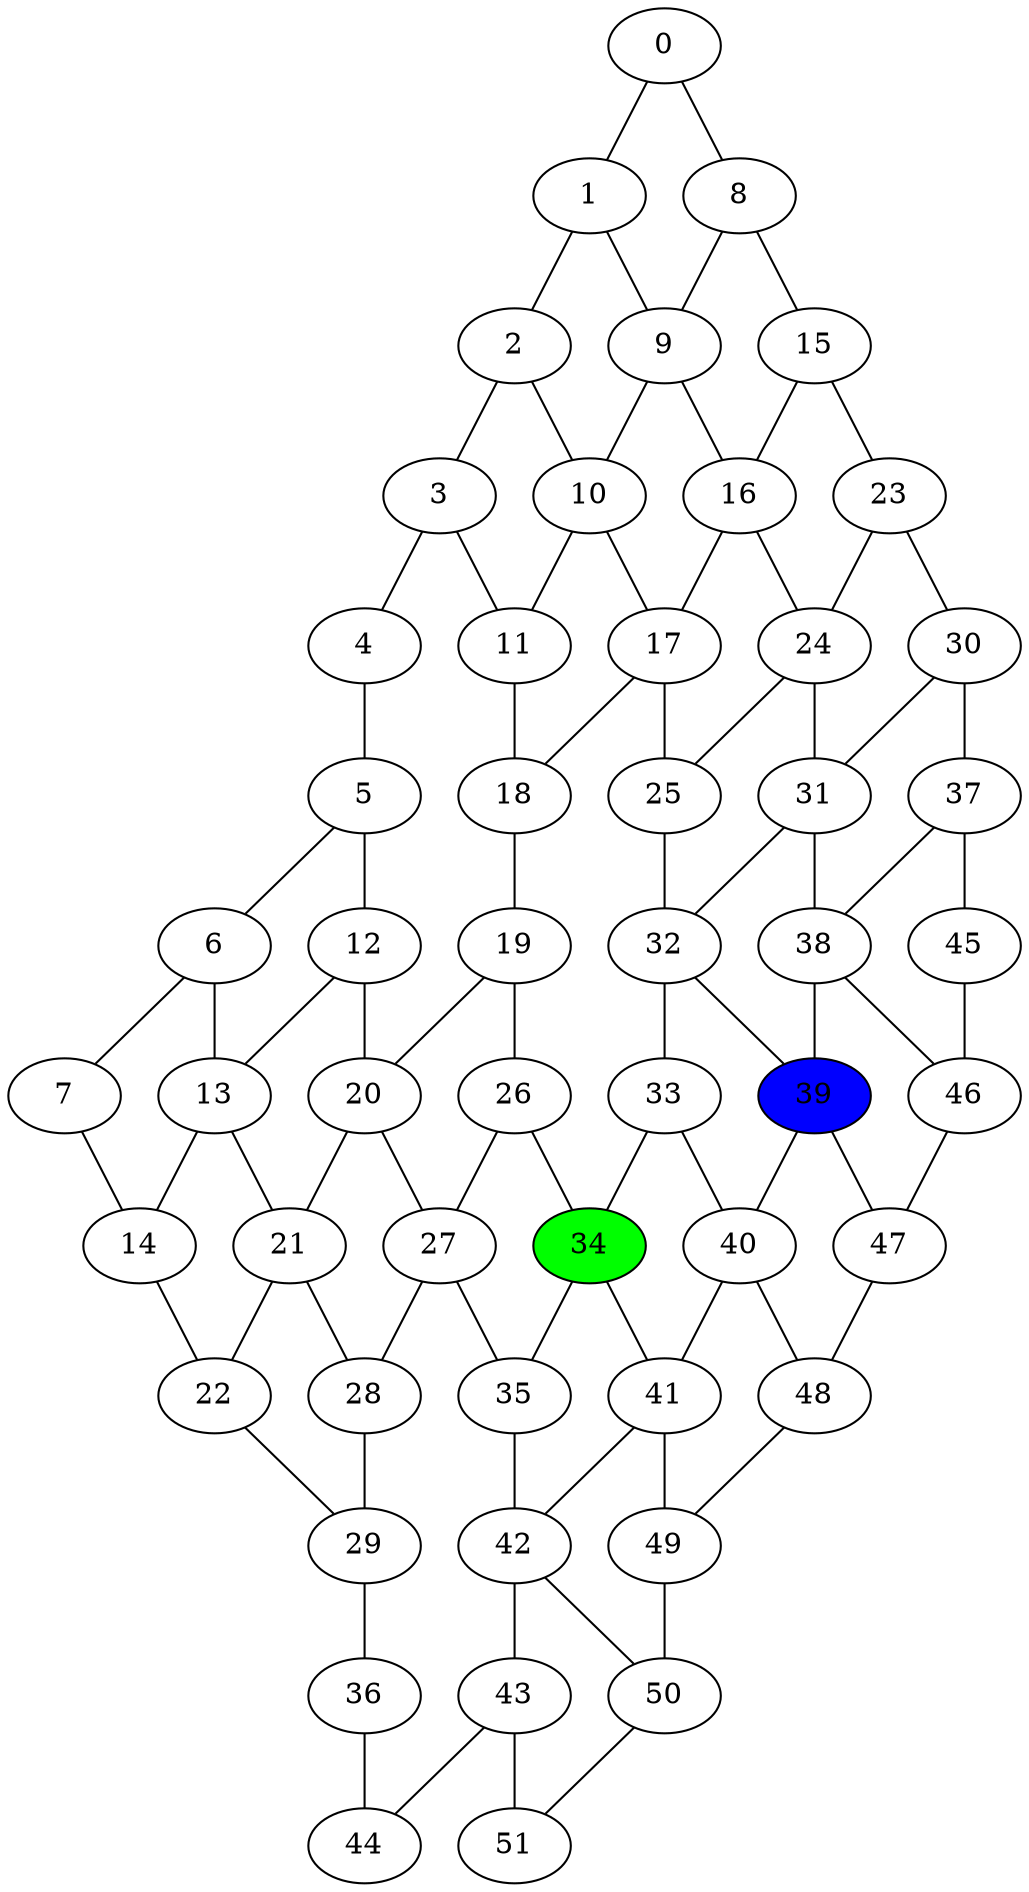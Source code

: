 graph G {
0 -- 1
0 -- 8
1 -- 2
1 -- 9
2 -- 3
2 -- 10
3 -- 4
3 -- 11
4 -- 5
5 -- 6
5 -- 12
6 -- 7
6 -- 13
7 -- 14
8 -- 9
8 -- 15
9 -- 10
9 -- 16
10 -- 11
10 -- 17
11 -- 18
12 -- 13
12 -- 20
13 -- 14
13 -- 21
14 -- 22
15 -- 16
15 -- 23
16 -- 17
16 -- 24
17 -- 18
17 -- 25
18 -- 19
19 -- 20
19 -- 26
20 -- 21
20 -- 27
21 -- 22
21 -- 28
22 -- 29
23 -- 24
23 -- 30
24 -- 25
24 -- 31
25 -- 32
26 -- 27
26 -- 34
27 -- 28
27 -- 35
28 -- 29
29 -- 36
30 -- 31
30 -- 37
31 -- 32
31 -- 38
32 -- 33
32 -- 39
33 -- 34
33 -- 40
34 -- 35
34 -- 41
35 -- 42
36 -- 44
37 -- 38
37 -- 45
38 -- 39
38 -- 46
39 -- 40
39 -- 47
40 -- 41
40 -- 48
41 -- 42
41 -- 49
42 -- 43
42 -- 50
43 -- 44
43 -- 51
45 -- 46
46 -- 47
47 -- 48
48 -- 49
49 -- 50
50 -- 51
34 [fillcolor=green, style=filled]
39 [fillcolor=blue, style=filled]
}